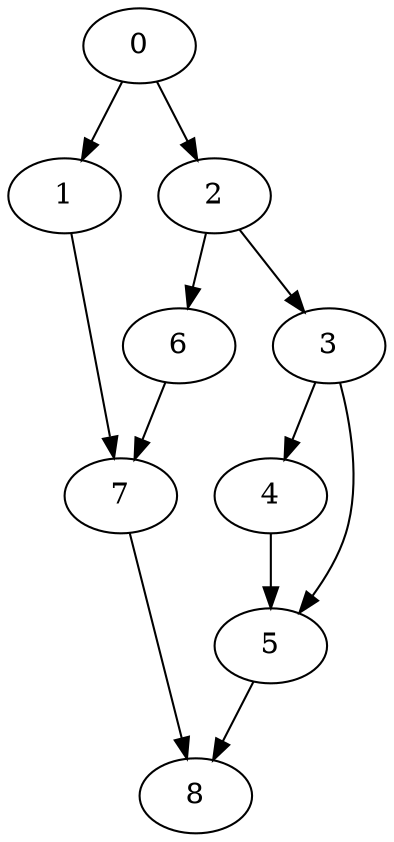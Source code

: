 digraph {
	0
	1
	2
	3
	4
	5
	6
	7
	8
	4 -> 5
	3 -> 5
	2 -> 6
	5 -> 8
	7 -> 8
	0 -> 2
	2 -> 3
	3 -> 4
	1 -> 7
	6 -> 7
	0 -> 1
}
